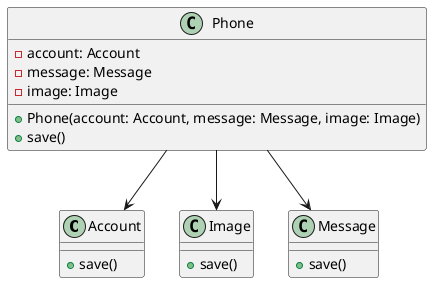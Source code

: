 @startuml

class Account {
    +save()
}

class Image {
    +save()
}

class Message {
    +save()
}

class Phone {
    -account: Account
    -message: Message
    -image: Image
    +Phone(account: Account, message: Message, image: Image)
    +save()
}

Phone --> Account
Phone --> Message
Phone --> Image

@enduml
